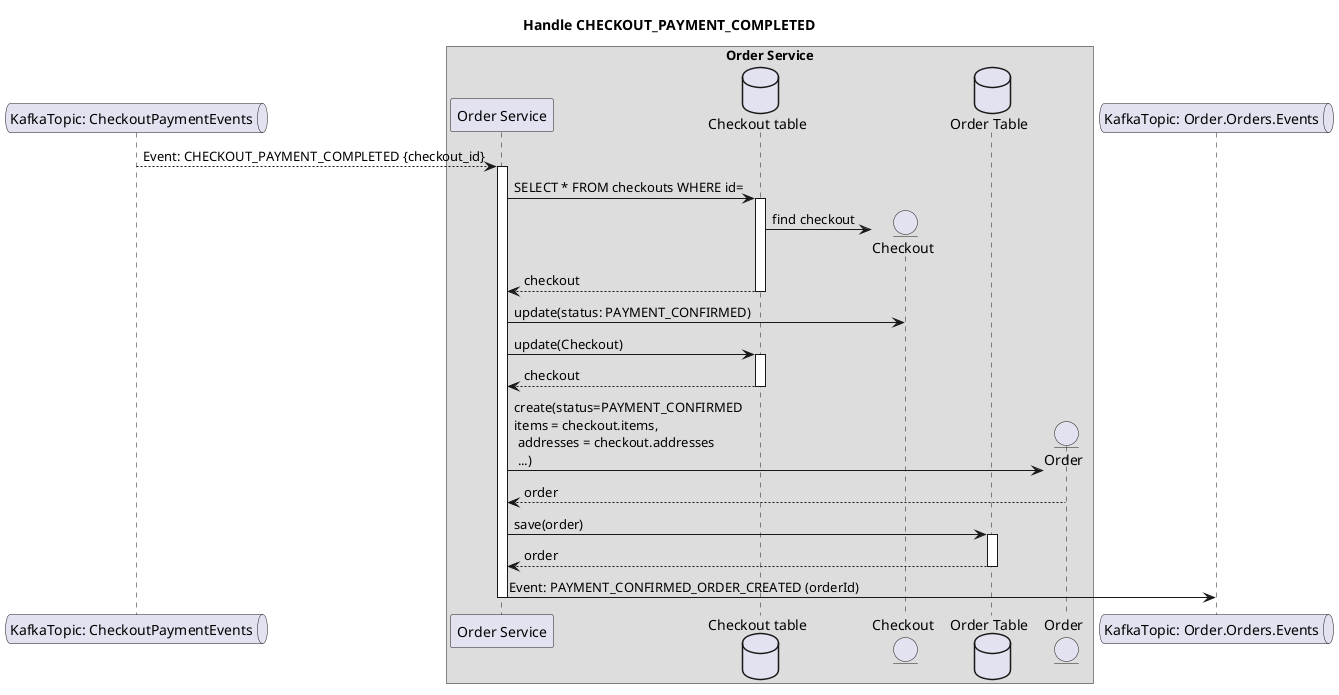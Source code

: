 @startuml Handle CHECKOUT_PAYMENT_COMPLETED

title "Handle CHECKOUT_PAYMENT_COMPLETED"

queue "KafkaTopic: CheckoutPaymentEvents" as checkout_payment_topic
box "Order Service"
    participant "Order Service" as order_service
    database "Checkout table" as checkout_db
    entity "Checkout" as checkout
    database "Order Table" as order_db
    entity "Order" as order
end box
queue "KafkaTopic: Order.Orders.Events" as order_topic
checkout_payment_topic --> order_service: Event: CHECKOUT_PAYMENT_COMPLETED {checkout_id}
activate order_service
    order_service -> checkout_db: SELECT * FROM checkouts WHERE id=
    activate checkout_db
        checkout_db -> checkout**: find checkout
        checkout_db --> order_service: checkout
    deactivate checkout_db
    order_service -> checkout: update(status: PAYMENT_CONFIRMED)
    order_service -> checkout_db: update(Checkout)
    activate checkout_db 
        checkout_db --> order_service: checkout
    deactivate checkout_db
    order_service -> order **: create(status=PAYMENT_CONFIRMED \nitems = checkout.items, \n addresses = checkout.addresses \n ...)
    order --> order_service: order
    order_service -> order_db: save(order)
    activate order_db
        order_db --> order_service: order
    deactivate order_db
    order_service -> order_topic: Event: PAYMENT_CONFIRMED_ORDER_CREATED (orderId)
deactivate order_service
@enduml